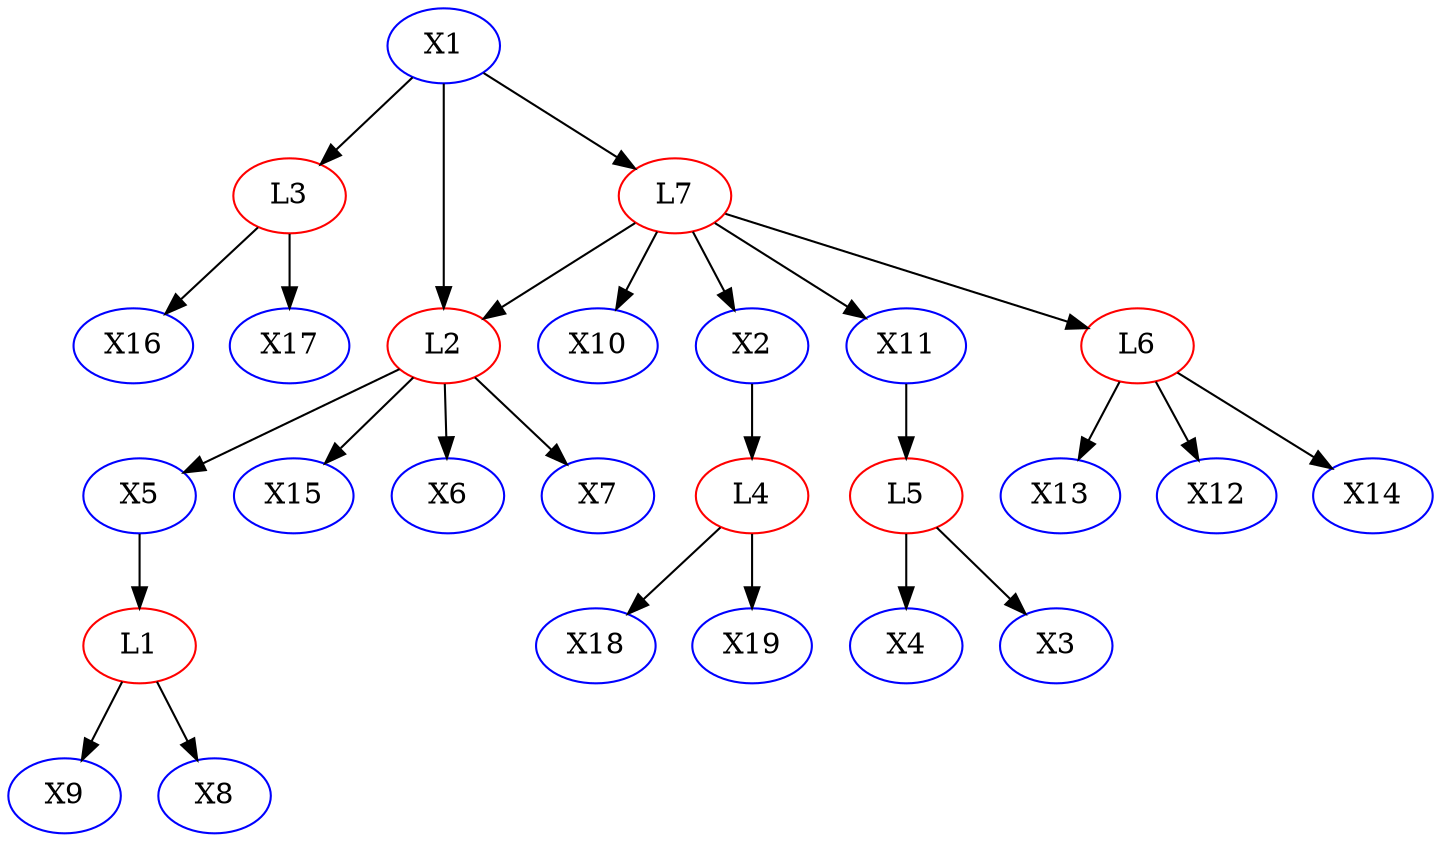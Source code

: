 digraph {
X13 [color = blue]; X18 [color = blue]; X5 [color = blue]; L3 [color = red]; L5 [color = red]; X16 [color = blue]; X4 [color = blue]; X9 [color = blue]; X10 [color = blue]; X3 [color = blue]; X12 [color = blue]; X2 [color = blue]; X1 [color = blue]; X19 [color = blue]; X17 [color = blue]; X8 [color = blue]; X15 [color = blue]; L1 [color = red]; L2 [color = red]; L7 [color = red]; X6 [color = blue]; L4 [color = red]; X11 [color = blue]; X7 [color = blue]; X14 [color = blue]; L6 [color = red]; 
subgraph Undirected {
edge [dir=none, color=black]
}

subgraph Directed {
edge [color=black]
L3 -> X17
L5 -> X3
L2 -> X6
L1 -> X8
L7 -> X11
X11 -> L5
L7 -> L6
L7 -> X10
X5 -> L1
X1 -> L7
L5 -> X4
L4 -> X19
L6 -> X13
X1 -> L3
L2 -> X5
L1 -> X9
X2 -> L4
L6 -> X12
L2 -> X7
L7 -> L2
L7 -> X2
X1 -> L2
L2 -> X15
L3 -> X16
L4 -> X18
L6 -> X14
}

}
